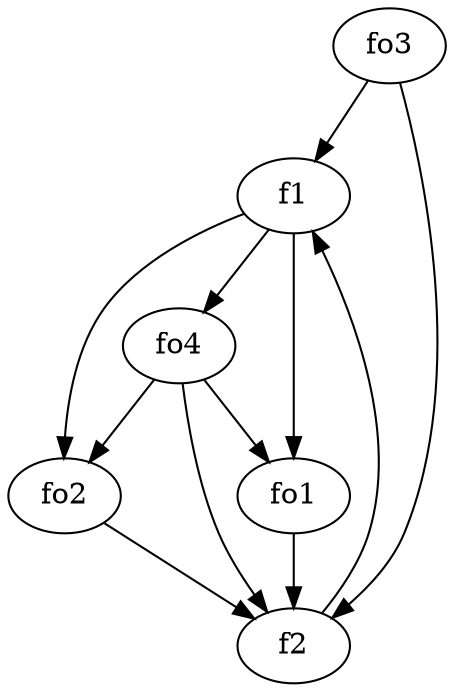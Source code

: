 strict digraph  {
f1;
f2;
fo1;
fo2;
fo3;
fo4;
f1 -> fo2  [weight=2];
f1 -> fo1  [weight=2];
f1 -> fo4  [weight=2];
f2 -> f1  [weight=2];
fo1 -> f2  [weight=2];
fo2 -> f2  [weight=2];
fo3 -> f1  [weight=2];
fo3 -> f2  [weight=2];
fo4 -> fo2  [weight=2];
fo4 -> fo1  [weight=2];
fo4 -> f2  [weight=2];
}
